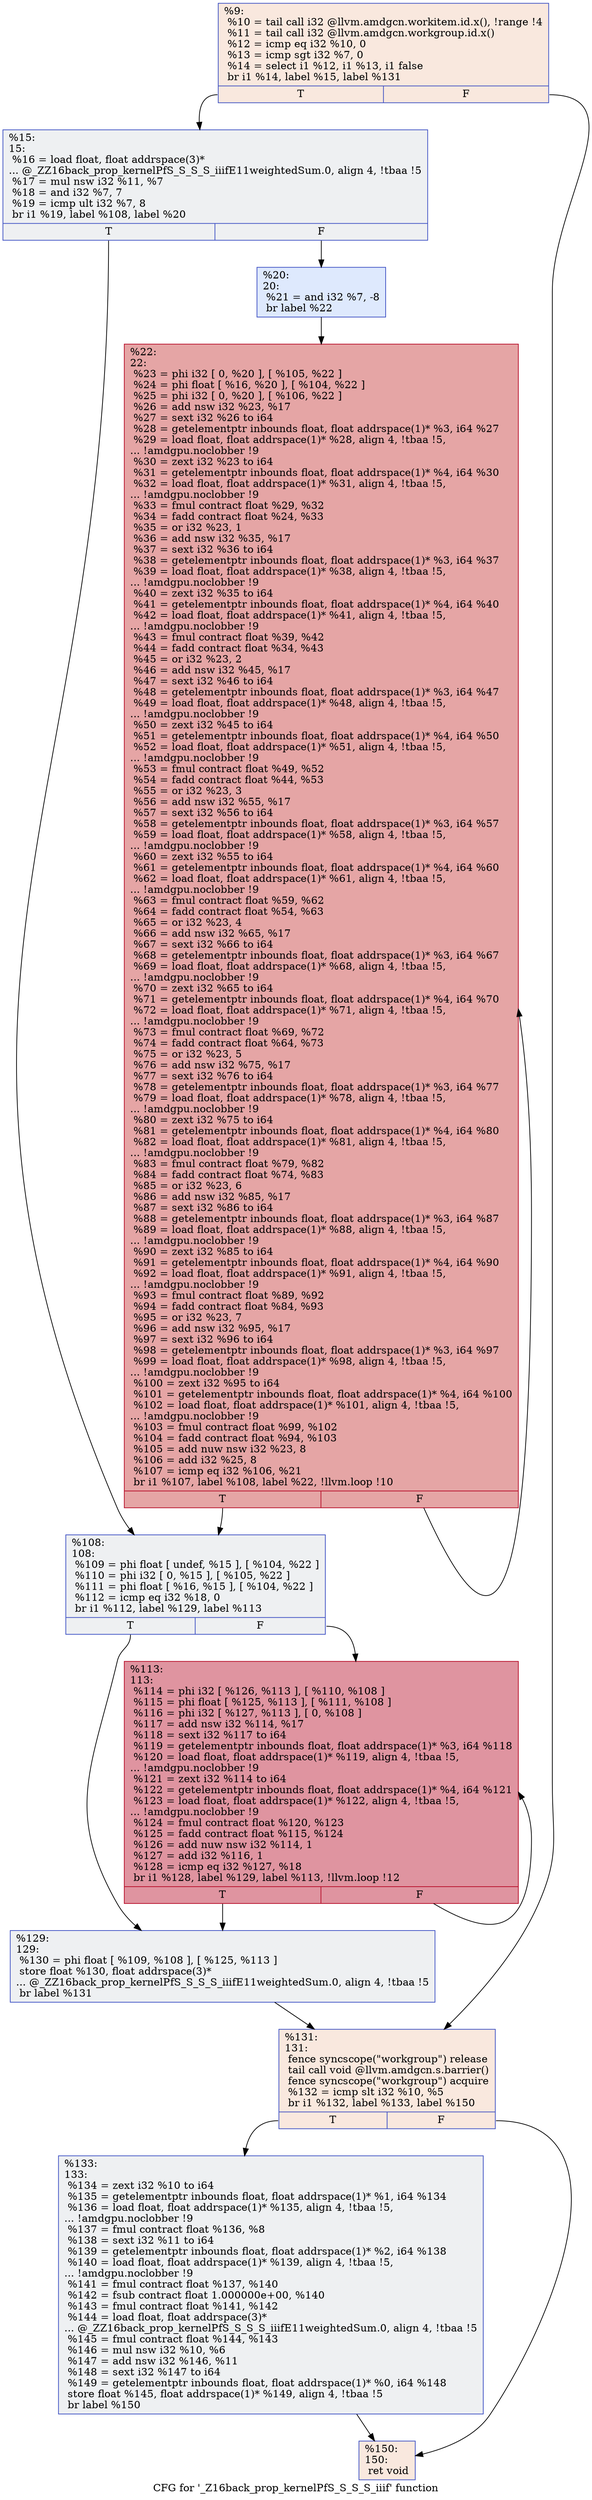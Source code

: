 digraph "CFG for '_Z16back_prop_kernelPfS_S_S_S_iiif' function" {
	label="CFG for '_Z16back_prop_kernelPfS_S_S_S_iiif' function";

	Node0x643eae0 [shape=record,color="#3d50c3ff", style=filled, fillcolor="#f2cab570",label="{%9:\l  %10 = tail call i32 @llvm.amdgcn.workitem.id.x(), !range !4\l  %11 = tail call i32 @llvm.amdgcn.workgroup.id.x()\l  %12 = icmp eq i32 %10, 0\l  %13 = icmp sgt i32 %7, 0\l  %14 = select i1 %12, i1 %13, i1 false\l  br i1 %14, label %15, label %131\l|{<s0>T|<s1>F}}"];
	Node0x643eae0:s0 -> Node0x64408f0;
	Node0x643eae0:s1 -> Node0x6440980;
	Node0x64408f0 [shape=record,color="#3d50c3ff", style=filled, fillcolor="#d9dce170",label="{%15:\l15:                                               \l  %16 = load float, float addrspace(3)*\l... @_ZZ16back_prop_kernelPfS_S_S_S_iiifE11weightedSum.0, align 4, !tbaa !5\l  %17 = mul nsw i32 %11, %7\l  %18 = and i32 %7, 7\l  %19 = icmp ult i32 %7, 8\l  br i1 %19, label %108, label %20\l|{<s0>T|<s1>F}}"];
	Node0x64408f0:s0 -> Node0x6440f80;
	Node0x64408f0:s1 -> Node0x6441010;
	Node0x6441010 [shape=record,color="#3d50c3ff", style=filled, fillcolor="#b5cdfa70",label="{%20:\l20:                                               \l  %21 = and i32 %7, -8\l  br label %22\l}"];
	Node0x6441010 -> Node0x6441210;
	Node0x6441210 [shape=record,color="#b70d28ff", style=filled, fillcolor="#c5333470",label="{%22:\l22:                                               \l  %23 = phi i32 [ 0, %20 ], [ %105, %22 ]\l  %24 = phi float [ %16, %20 ], [ %104, %22 ]\l  %25 = phi i32 [ 0, %20 ], [ %106, %22 ]\l  %26 = add nsw i32 %23, %17\l  %27 = sext i32 %26 to i64\l  %28 = getelementptr inbounds float, float addrspace(1)* %3, i64 %27\l  %29 = load float, float addrspace(1)* %28, align 4, !tbaa !5,\l... !amdgpu.noclobber !9\l  %30 = zext i32 %23 to i64\l  %31 = getelementptr inbounds float, float addrspace(1)* %4, i64 %30\l  %32 = load float, float addrspace(1)* %31, align 4, !tbaa !5,\l... !amdgpu.noclobber !9\l  %33 = fmul contract float %29, %32\l  %34 = fadd contract float %24, %33\l  %35 = or i32 %23, 1\l  %36 = add nsw i32 %35, %17\l  %37 = sext i32 %36 to i64\l  %38 = getelementptr inbounds float, float addrspace(1)* %3, i64 %37\l  %39 = load float, float addrspace(1)* %38, align 4, !tbaa !5,\l... !amdgpu.noclobber !9\l  %40 = zext i32 %35 to i64\l  %41 = getelementptr inbounds float, float addrspace(1)* %4, i64 %40\l  %42 = load float, float addrspace(1)* %41, align 4, !tbaa !5,\l... !amdgpu.noclobber !9\l  %43 = fmul contract float %39, %42\l  %44 = fadd contract float %34, %43\l  %45 = or i32 %23, 2\l  %46 = add nsw i32 %45, %17\l  %47 = sext i32 %46 to i64\l  %48 = getelementptr inbounds float, float addrspace(1)* %3, i64 %47\l  %49 = load float, float addrspace(1)* %48, align 4, !tbaa !5,\l... !amdgpu.noclobber !9\l  %50 = zext i32 %45 to i64\l  %51 = getelementptr inbounds float, float addrspace(1)* %4, i64 %50\l  %52 = load float, float addrspace(1)* %51, align 4, !tbaa !5,\l... !amdgpu.noclobber !9\l  %53 = fmul contract float %49, %52\l  %54 = fadd contract float %44, %53\l  %55 = or i32 %23, 3\l  %56 = add nsw i32 %55, %17\l  %57 = sext i32 %56 to i64\l  %58 = getelementptr inbounds float, float addrspace(1)* %3, i64 %57\l  %59 = load float, float addrspace(1)* %58, align 4, !tbaa !5,\l... !amdgpu.noclobber !9\l  %60 = zext i32 %55 to i64\l  %61 = getelementptr inbounds float, float addrspace(1)* %4, i64 %60\l  %62 = load float, float addrspace(1)* %61, align 4, !tbaa !5,\l... !amdgpu.noclobber !9\l  %63 = fmul contract float %59, %62\l  %64 = fadd contract float %54, %63\l  %65 = or i32 %23, 4\l  %66 = add nsw i32 %65, %17\l  %67 = sext i32 %66 to i64\l  %68 = getelementptr inbounds float, float addrspace(1)* %3, i64 %67\l  %69 = load float, float addrspace(1)* %68, align 4, !tbaa !5,\l... !amdgpu.noclobber !9\l  %70 = zext i32 %65 to i64\l  %71 = getelementptr inbounds float, float addrspace(1)* %4, i64 %70\l  %72 = load float, float addrspace(1)* %71, align 4, !tbaa !5,\l... !amdgpu.noclobber !9\l  %73 = fmul contract float %69, %72\l  %74 = fadd contract float %64, %73\l  %75 = or i32 %23, 5\l  %76 = add nsw i32 %75, %17\l  %77 = sext i32 %76 to i64\l  %78 = getelementptr inbounds float, float addrspace(1)* %3, i64 %77\l  %79 = load float, float addrspace(1)* %78, align 4, !tbaa !5,\l... !amdgpu.noclobber !9\l  %80 = zext i32 %75 to i64\l  %81 = getelementptr inbounds float, float addrspace(1)* %4, i64 %80\l  %82 = load float, float addrspace(1)* %81, align 4, !tbaa !5,\l... !amdgpu.noclobber !9\l  %83 = fmul contract float %79, %82\l  %84 = fadd contract float %74, %83\l  %85 = or i32 %23, 6\l  %86 = add nsw i32 %85, %17\l  %87 = sext i32 %86 to i64\l  %88 = getelementptr inbounds float, float addrspace(1)* %3, i64 %87\l  %89 = load float, float addrspace(1)* %88, align 4, !tbaa !5,\l... !amdgpu.noclobber !9\l  %90 = zext i32 %85 to i64\l  %91 = getelementptr inbounds float, float addrspace(1)* %4, i64 %90\l  %92 = load float, float addrspace(1)* %91, align 4, !tbaa !5,\l... !amdgpu.noclobber !9\l  %93 = fmul contract float %89, %92\l  %94 = fadd contract float %84, %93\l  %95 = or i32 %23, 7\l  %96 = add nsw i32 %95, %17\l  %97 = sext i32 %96 to i64\l  %98 = getelementptr inbounds float, float addrspace(1)* %3, i64 %97\l  %99 = load float, float addrspace(1)* %98, align 4, !tbaa !5,\l... !amdgpu.noclobber !9\l  %100 = zext i32 %95 to i64\l  %101 = getelementptr inbounds float, float addrspace(1)* %4, i64 %100\l  %102 = load float, float addrspace(1)* %101, align 4, !tbaa !5,\l... !amdgpu.noclobber !9\l  %103 = fmul contract float %99, %102\l  %104 = fadd contract float %94, %103\l  %105 = add nuw nsw i32 %23, 8\l  %106 = add i32 %25, 8\l  %107 = icmp eq i32 %106, %21\l  br i1 %107, label %108, label %22, !llvm.loop !10\l|{<s0>T|<s1>F}}"];
	Node0x6441210:s0 -> Node0x6440f80;
	Node0x6441210:s1 -> Node0x6441210;
	Node0x6440f80 [shape=record,color="#3d50c3ff", style=filled, fillcolor="#d9dce170",label="{%108:\l108:                                              \l  %109 = phi float [ undef, %15 ], [ %104, %22 ]\l  %110 = phi i32 [ 0, %15 ], [ %105, %22 ]\l  %111 = phi float [ %16, %15 ], [ %104, %22 ]\l  %112 = icmp eq i32 %18, 0\l  br i1 %112, label %129, label %113\l|{<s0>T|<s1>F}}"];
	Node0x6440f80:s0 -> Node0x6445a90;
	Node0x6440f80:s1 -> Node0x6445ae0;
	Node0x6445ae0 [shape=record,color="#b70d28ff", style=filled, fillcolor="#b70d2870",label="{%113:\l113:                                              \l  %114 = phi i32 [ %126, %113 ], [ %110, %108 ]\l  %115 = phi float [ %125, %113 ], [ %111, %108 ]\l  %116 = phi i32 [ %127, %113 ], [ 0, %108 ]\l  %117 = add nsw i32 %114, %17\l  %118 = sext i32 %117 to i64\l  %119 = getelementptr inbounds float, float addrspace(1)* %3, i64 %118\l  %120 = load float, float addrspace(1)* %119, align 4, !tbaa !5,\l... !amdgpu.noclobber !9\l  %121 = zext i32 %114 to i64\l  %122 = getelementptr inbounds float, float addrspace(1)* %4, i64 %121\l  %123 = load float, float addrspace(1)* %122, align 4, !tbaa !5,\l... !amdgpu.noclobber !9\l  %124 = fmul contract float %120, %123\l  %125 = fadd contract float %115, %124\l  %126 = add nuw nsw i32 %114, 1\l  %127 = add i32 %116, 1\l  %128 = icmp eq i32 %127, %18\l  br i1 %128, label %129, label %113, !llvm.loop !12\l|{<s0>T|<s1>F}}"];
	Node0x6445ae0:s0 -> Node0x6445a90;
	Node0x6445ae0:s1 -> Node0x6445ae0;
	Node0x6445a90 [shape=record,color="#3d50c3ff", style=filled, fillcolor="#d9dce170",label="{%129:\l129:                                              \l  %130 = phi float [ %109, %108 ], [ %125, %113 ]\l  store float %130, float addrspace(3)*\l... @_ZZ16back_prop_kernelPfS_S_S_S_iiifE11weightedSum.0, align 4, !tbaa !5\l  br label %131\l}"];
	Node0x6445a90 -> Node0x6440980;
	Node0x6440980 [shape=record,color="#3d50c3ff", style=filled, fillcolor="#f2cab570",label="{%131:\l131:                                              \l  fence syncscope(\"workgroup\") release\l  tail call void @llvm.amdgcn.s.barrier()\l  fence syncscope(\"workgroup\") acquire\l  %132 = icmp slt i32 %10, %5\l  br i1 %132, label %133, label %150\l|{<s0>T|<s1>F}}"];
	Node0x6440980:s0 -> Node0x6446f60;
	Node0x6440980:s1 -> Node0x6446fb0;
	Node0x6446f60 [shape=record,color="#3d50c3ff", style=filled, fillcolor="#d9dce170",label="{%133:\l133:                                              \l  %134 = zext i32 %10 to i64\l  %135 = getelementptr inbounds float, float addrspace(1)* %1, i64 %134\l  %136 = load float, float addrspace(1)* %135, align 4, !tbaa !5,\l... !amdgpu.noclobber !9\l  %137 = fmul contract float %136, %8\l  %138 = sext i32 %11 to i64\l  %139 = getelementptr inbounds float, float addrspace(1)* %2, i64 %138\l  %140 = load float, float addrspace(1)* %139, align 4, !tbaa !5,\l... !amdgpu.noclobber !9\l  %141 = fmul contract float %137, %140\l  %142 = fsub contract float 1.000000e+00, %140\l  %143 = fmul contract float %141, %142\l  %144 = load float, float addrspace(3)*\l... @_ZZ16back_prop_kernelPfS_S_S_S_iiifE11weightedSum.0, align 4, !tbaa !5\l  %145 = fmul contract float %144, %143\l  %146 = mul nsw i32 %10, %6\l  %147 = add nsw i32 %146, %11\l  %148 = sext i32 %147 to i64\l  %149 = getelementptr inbounds float, float addrspace(1)* %0, i64 %148\l  store float %145, float addrspace(1)* %149, align 4, !tbaa !5\l  br label %150\l}"];
	Node0x6446f60 -> Node0x6446fb0;
	Node0x6446fb0 [shape=record,color="#3d50c3ff", style=filled, fillcolor="#f2cab570",label="{%150:\l150:                                              \l  ret void\l}"];
}
